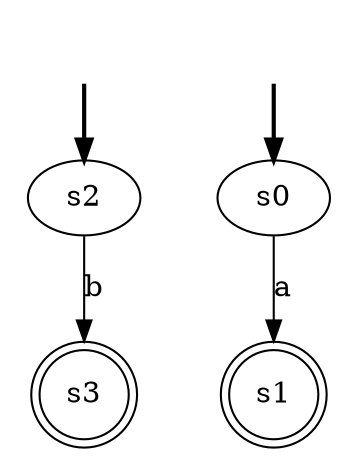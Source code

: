 digraph {
	fake0 [style=invisible]
	fake1 [style=invisible]
	s3 [shape=doublecircle]
	s1 [shape=doublecircle]
	s0 [root=true]
	s2 [root=true]
	fake1 -> s0 [style=bold]
	fake0 -> s2 [style=bold]
	s0 -> s1 [label=a]
	s2 -> s3 [label=b]
}
